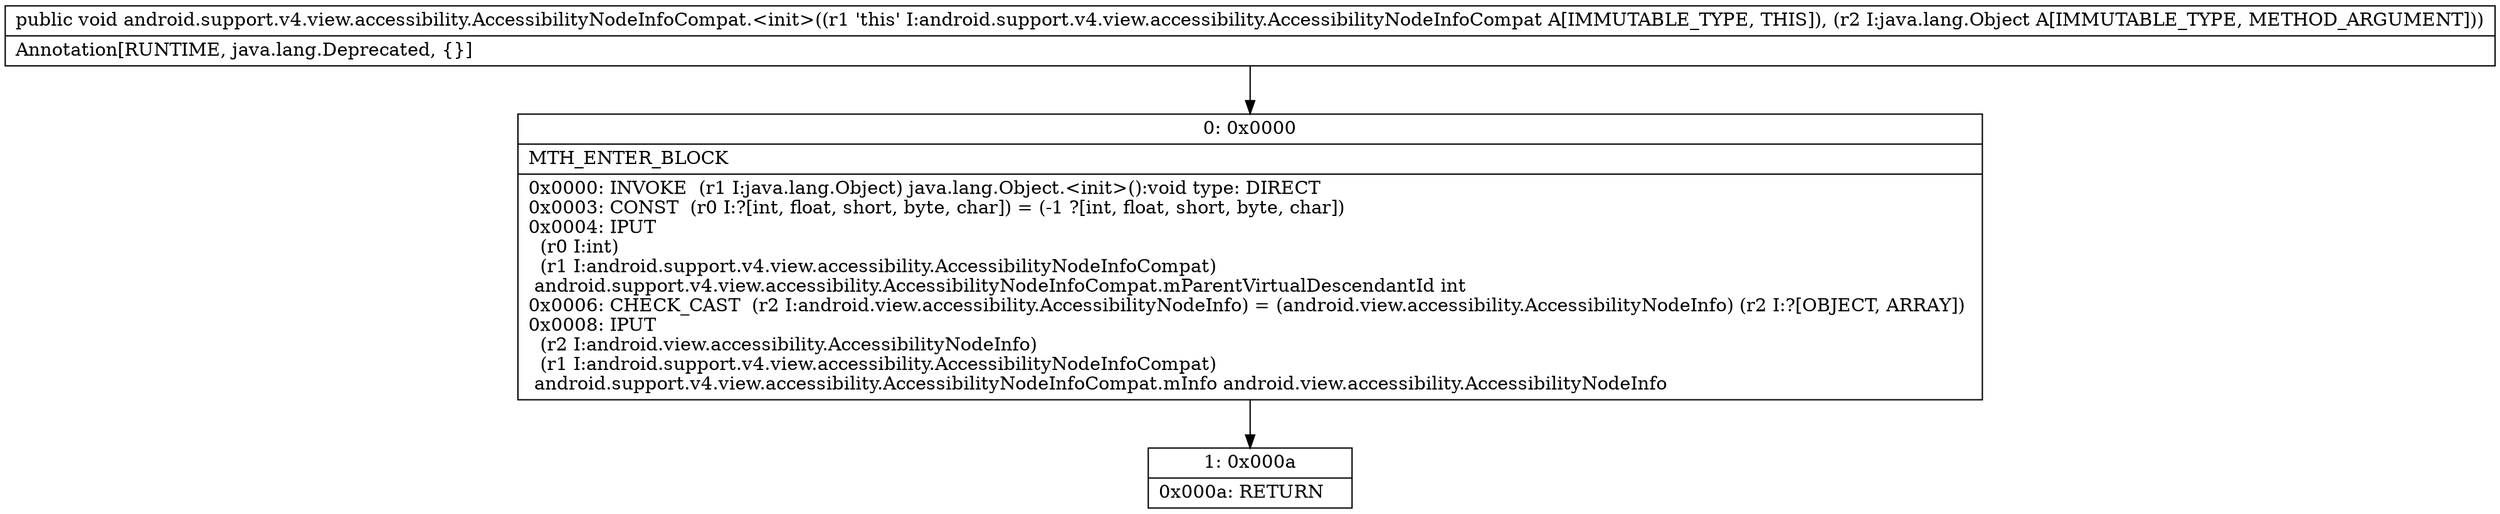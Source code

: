 digraph "CFG forandroid.support.v4.view.accessibility.AccessibilityNodeInfoCompat.\<init\>(Ljava\/lang\/Object;)V" {
Node_0 [shape=record,label="{0\:\ 0x0000|MTH_ENTER_BLOCK\l|0x0000: INVOKE  (r1 I:java.lang.Object) java.lang.Object.\<init\>():void type: DIRECT \l0x0003: CONST  (r0 I:?[int, float, short, byte, char]) = (\-1 ?[int, float, short, byte, char]) \l0x0004: IPUT  \l  (r0 I:int)\l  (r1 I:android.support.v4.view.accessibility.AccessibilityNodeInfoCompat)\l android.support.v4.view.accessibility.AccessibilityNodeInfoCompat.mParentVirtualDescendantId int \l0x0006: CHECK_CAST  (r2 I:android.view.accessibility.AccessibilityNodeInfo) = (android.view.accessibility.AccessibilityNodeInfo) (r2 I:?[OBJECT, ARRAY]) \l0x0008: IPUT  \l  (r2 I:android.view.accessibility.AccessibilityNodeInfo)\l  (r1 I:android.support.v4.view.accessibility.AccessibilityNodeInfoCompat)\l android.support.v4.view.accessibility.AccessibilityNodeInfoCompat.mInfo android.view.accessibility.AccessibilityNodeInfo \l}"];
Node_1 [shape=record,label="{1\:\ 0x000a|0x000a: RETURN   \l}"];
MethodNode[shape=record,label="{public void android.support.v4.view.accessibility.AccessibilityNodeInfoCompat.\<init\>((r1 'this' I:android.support.v4.view.accessibility.AccessibilityNodeInfoCompat A[IMMUTABLE_TYPE, THIS]), (r2 I:java.lang.Object A[IMMUTABLE_TYPE, METHOD_ARGUMENT]))  | Annotation[RUNTIME, java.lang.Deprecated, \{\}]\l}"];
MethodNode -> Node_0;
Node_0 -> Node_1;
}

